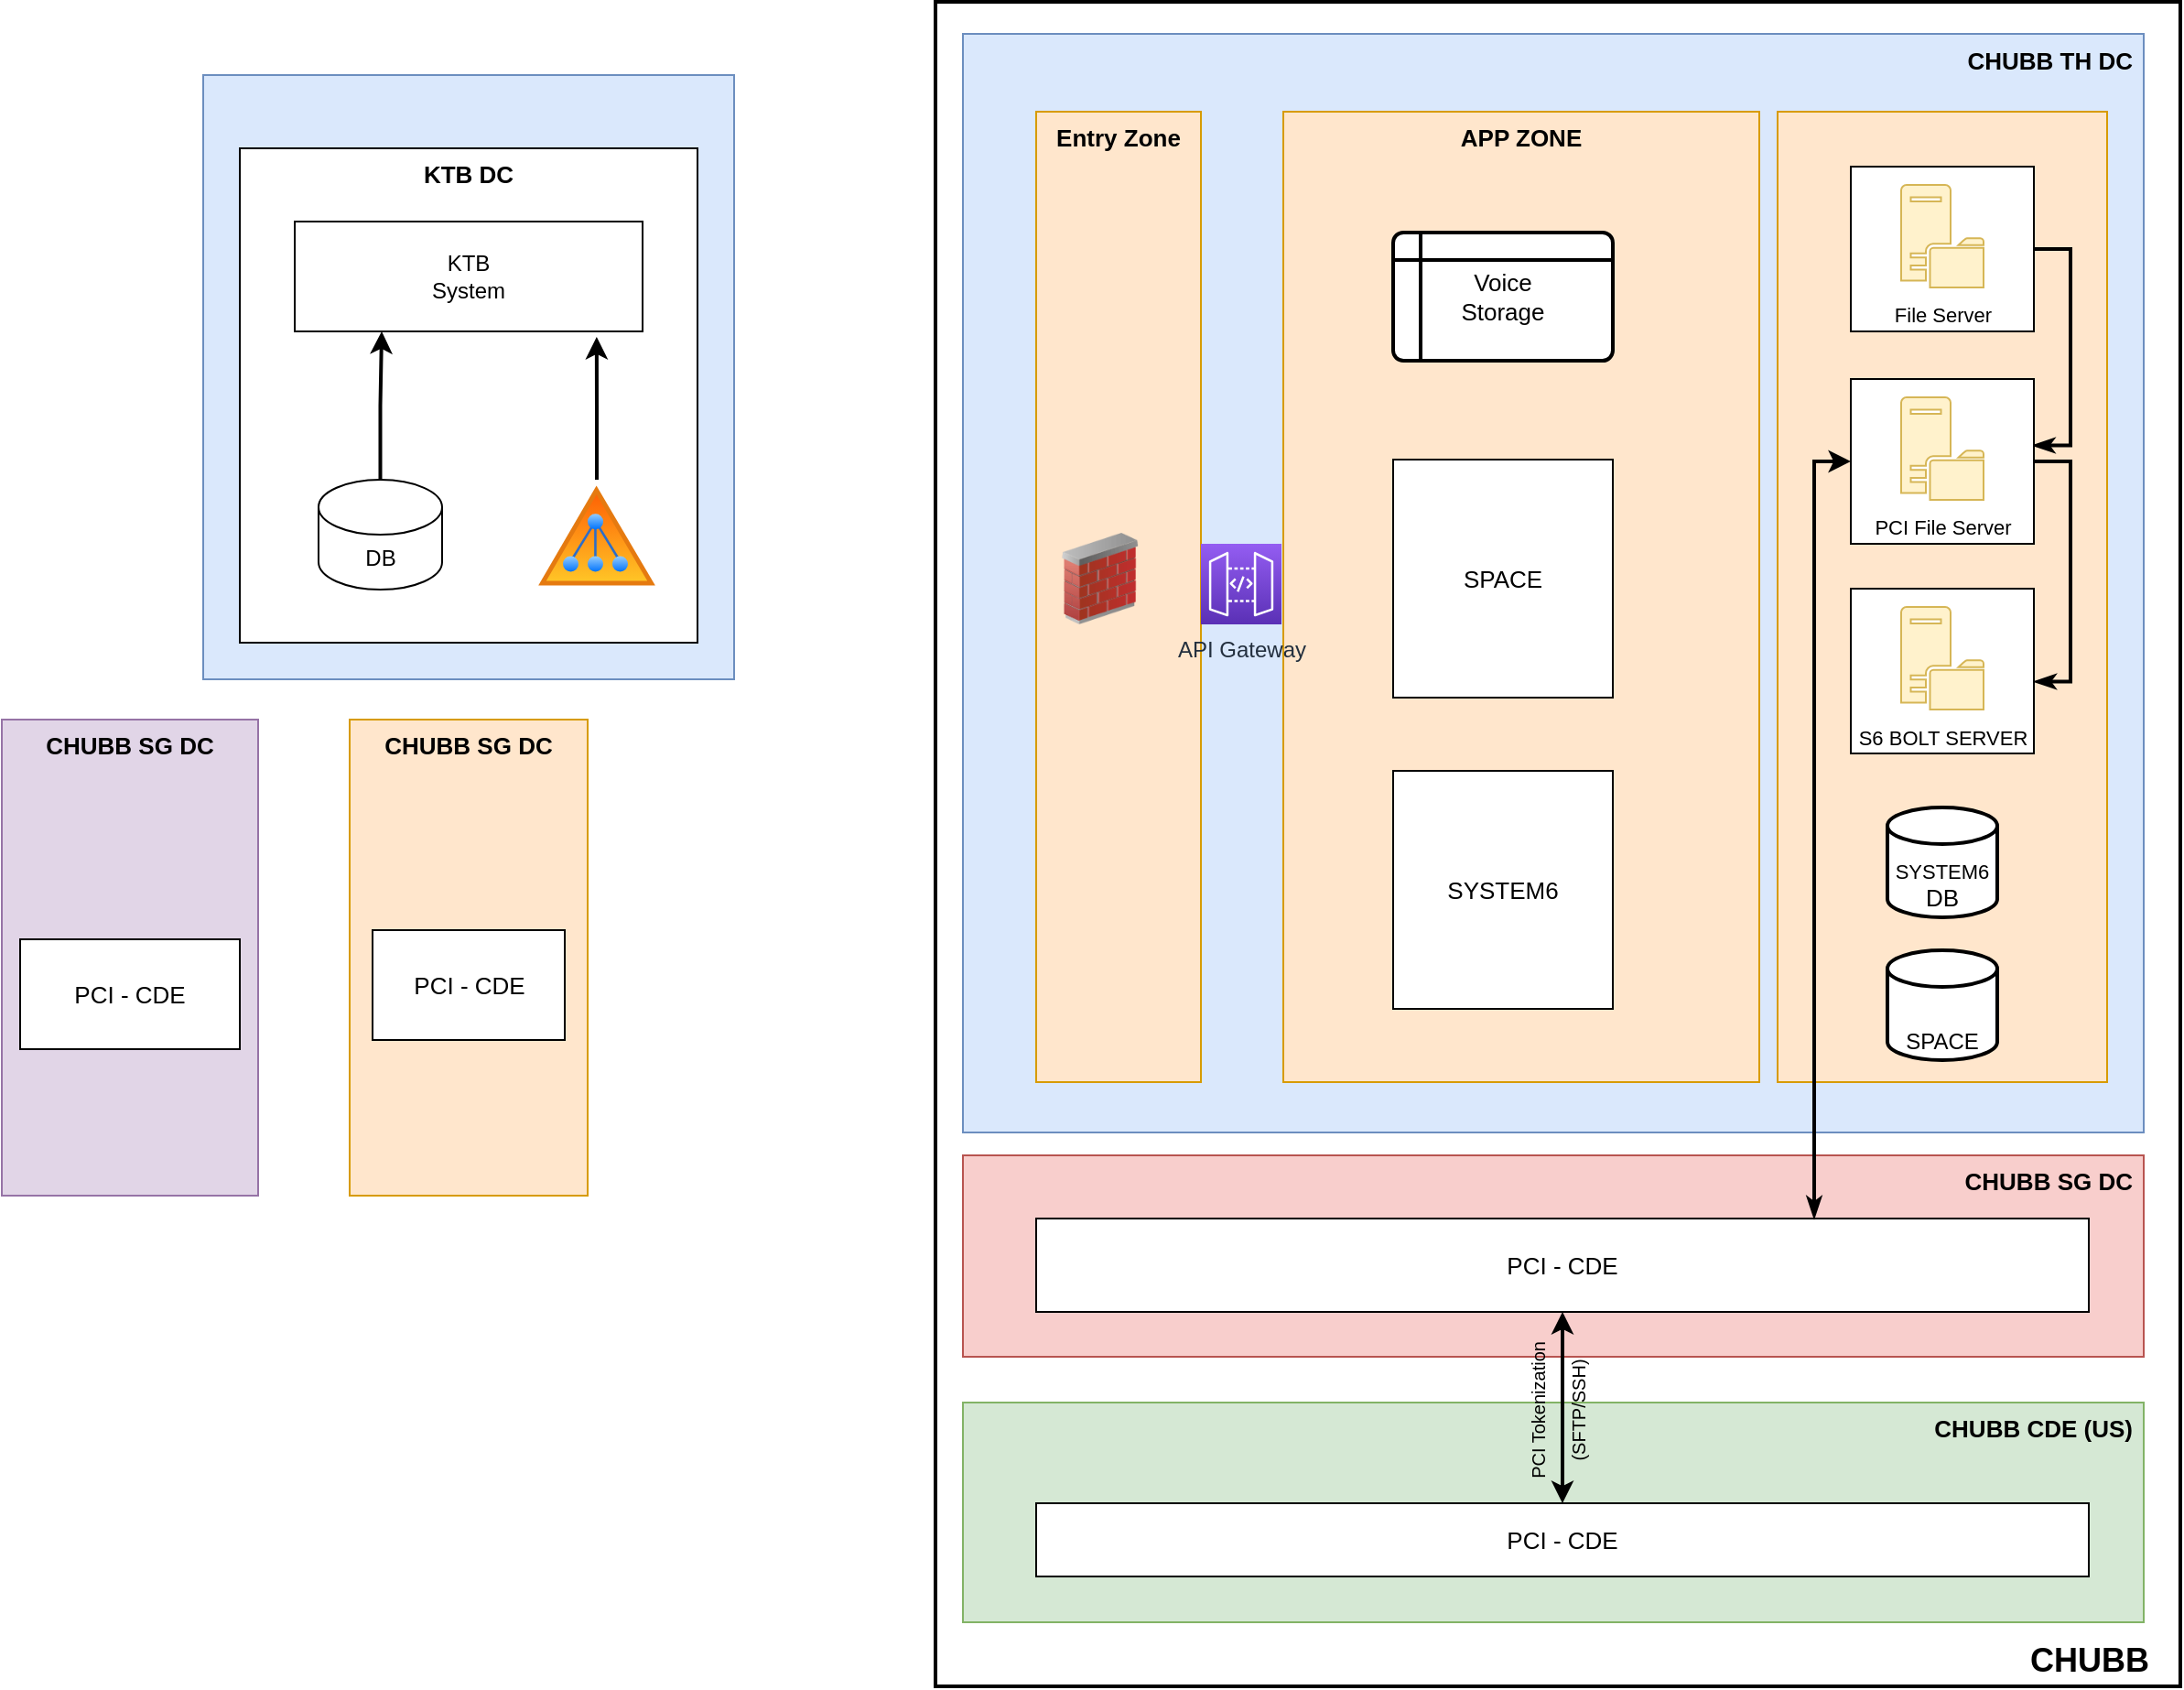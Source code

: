 <mxfile version="18.1.2" type="github">
  <diagram id="LbMPbOLTLOJZ_oI8mEUt" name="Page-1">
    <mxGraphModel dx="2523" dy="896" grid="1" gridSize="10" guides="1" tooltips="1" connect="1" arrows="1" fold="1" page="1" pageScale="1" pageWidth="850" pageHeight="1100" math="0" shadow="0">
      <root>
        <mxCell id="0" />
        <mxCell id="1" parent="0" />
        <mxCell id="60L3j7kGqlktmhBH0rx--8" value="" style="rounded=0;whiteSpace=wrap;html=1;fillColor=#dae8fc;strokeColor=#6c8ebf;" vertex="1" parent="1">
          <mxGeometry x="-120" y="280" width="290" height="330" as="geometry" />
        </mxCell>
        <mxCell id="60L3j7kGqlktmhBH0rx--2" value="KTB DC" style="rounded=0;whiteSpace=wrap;html=1;verticalAlign=top;fontStyle=1;fontSize=13;" vertex="1" parent="1">
          <mxGeometry x="-100" y="320" width="250" height="270" as="geometry" />
        </mxCell>
        <mxCell id="60L3j7kGqlktmhBH0rx--11" style="edgeStyle=orthogonalEdgeStyle;rounded=0;orthogonalLoop=1;jettySize=auto;html=1;entryX=0.25;entryY=1;entryDx=0;entryDy=0;fontSize=13;strokeWidth=2;" edge="1" parent="1" source="60L3j7kGqlktmhBH0rx--3" target="60L3j7kGqlktmhBH0rx--6">
          <mxGeometry relative="1" as="geometry" />
        </mxCell>
        <mxCell id="60L3j7kGqlktmhBH0rx--3" value="DB" style="shape=cylinder3;whiteSpace=wrap;html=1;boundedLbl=1;backgroundOutline=1;size=15;" vertex="1" parent="1">
          <mxGeometry x="-57" y="501" width="67.5" height="60" as="geometry" />
        </mxCell>
        <mxCell id="60L3j7kGqlktmhBH0rx--10" style="edgeStyle=orthogonalEdgeStyle;rounded=0;orthogonalLoop=1;jettySize=auto;html=1;entryX=0.868;entryY=1.05;entryDx=0;entryDy=0;entryPerimeter=0;fontSize=13;strokeWidth=2;" edge="1" parent="1" source="60L3j7kGqlktmhBH0rx--4" target="60L3j7kGqlktmhBH0rx--6">
          <mxGeometry relative="1" as="geometry" />
        </mxCell>
        <mxCell id="60L3j7kGqlktmhBH0rx--4" value="" style="aspect=fixed;perimeter=ellipsePerimeter;html=1;align=center;shadow=0;dashed=0;spacingTop=3;image;image=img/lib/active_directory/active_directory.svg;" vertex="1" parent="1">
          <mxGeometry x="60" y="501" width="70" height="59.5" as="geometry" />
        </mxCell>
        <mxCell id="60L3j7kGqlktmhBH0rx--6" value="KTB&lt;br&gt;System" style="rounded=0;whiteSpace=wrap;html=1;" vertex="1" parent="1">
          <mxGeometry x="-70" y="360" width="190" height="60" as="geometry" />
        </mxCell>
        <mxCell id="60L3j7kGqlktmhBH0rx--12" value="CHUBB" style="rounded=0;whiteSpace=wrap;html=1;fillColor=default;strokeColor=#000000;verticalAlign=bottom;align=right;fontStyle=1;spacingRight=15;fontSize=18;strokeWidth=2;" vertex="1" parent="1">
          <mxGeometry x="280" y="240" width="680" height="920" as="geometry" />
        </mxCell>
        <mxCell id="60L3j7kGqlktmhBH0rx--14" value="CHUBB TH DC" style="rounded=0;whiteSpace=wrap;html=1;verticalAlign=top;fontStyle=1;fontSize=13;fillColor=#dae8fc;strokeColor=#6c8ebf;align=right;spacingRight=4;" vertex="1" parent="1">
          <mxGeometry x="295" y="257.5" width="645" height="600" as="geometry" />
        </mxCell>
        <mxCell id="60L3j7kGqlktmhBH0rx--20" value="CHUBB SG DC" style="rounded=0;whiteSpace=wrap;html=1;verticalAlign=top;fontStyle=1;fontSize=13;fillColor=#e1d5e7;strokeColor=#9673a6;" vertex="1" parent="1">
          <mxGeometry x="-230" y="632" width="140" height="260" as="geometry" />
        </mxCell>
        <mxCell id="60L3j7kGqlktmhBH0rx--21" value="PCI - CDE" style="rounded=0;whiteSpace=wrap;html=1;fontSize=13;" vertex="1" parent="1">
          <mxGeometry x="-220" y="752" width="120" height="60" as="geometry" />
        </mxCell>
        <mxCell id="60L3j7kGqlktmhBH0rx--22" value="CHUBB SG DC" style="rounded=0;whiteSpace=wrap;html=1;verticalAlign=top;fontStyle=1;fontSize=13;fillColor=#ffe6cc;strokeColor=#d79b00;" vertex="1" parent="1">
          <mxGeometry x="-40" y="632" width="130" height="260" as="geometry" />
        </mxCell>
        <mxCell id="60L3j7kGqlktmhBH0rx--23" value="PCI - CDE" style="rounded=0;whiteSpace=wrap;html=1;fontSize=13;" vertex="1" parent="1">
          <mxGeometry x="-27.5" y="747" width="105" height="60" as="geometry" />
        </mxCell>
        <mxCell id="60L3j7kGqlktmhBH0rx--24" value="Entry Zone" style="rounded=0;whiteSpace=wrap;html=1;verticalAlign=top;fontStyle=1;fontSize=13;fillColor=#ffe6cc;strokeColor=#d79b00;" vertex="1" parent="1">
          <mxGeometry x="335" y="300" width="90" height="530" as="geometry" />
        </mxCell>
        <mxCell id="60L3j7kGqlktmhBH0rx--26" value="APP ZONE" style="rounded=0;whiteSpace=wrap;html=1;verticalAlign=top;fontStyle=1;fontSize=13;fillColor=#ffe6cc;strokeColor=#d79b00;" vertex="1" parent="1">
          <mxGeometry x="470" y="300" width="260" height="530" as="geometry" />
        </mxCell>
        <mxCell id="60L3j7kGqlktmhBH0rx--27" value="" style="image;html=1;image=img/lib/clip_art/networking/Firewall_02_128x128.png;fontSize=13;fillColor=default;" vertex="1" parent="1">
          <mxGeometry x="340" y="530" width="60" height="50" as="geometry" />
        </mxCell>
        <mxCell id="60L3j7kGqlktmhBH0rx--28" value="" style="rounded=0;whiteSpace=wrap;html=1;verticalAlign=top;fontStyle=1;fontSize=13;fillColor=#ffe6cc;strokeColor=#d79b00;" vertex="1" parent="1">
          <mxGeometry x="740" y="300" width="180" height="530" as="geometry" />
        </mxCell>
        <mxCell id="60L3j7kGqlktmhBH0rx--29" value="SPACE" style="rounded=0;whiteSpace=wrap;html=1;fontSize=13;fillColor=default;" vertex="1" parent="1">
          <mxGeometry x="530" y="490" width="120" height="130" as="geometry" />
        </mxCell>
        <mxCell id="60L3j7kGqlktmhBH0rx--31" value="Voice&lt;br&gt;Storage" style="shape=internalStorage;whiteSpace=wrap;html=1;dx=15;dy=15;rounded=1;arcSize=8;strokeWidth=2;fontSize=13;fillColor=default;" vertex="1" parent="1">
          <mxGeometry x="530" y="366" width="120" height="70" as="geometry" />
        </mxCell>
        <mxCell id="60L3j7kGqlktmhBH0rx--32" value="&lt;span style=&quot;font-size: 11px;&quot;&gt;SYSTEM6&lt;br&gt;&lt;/span&gt;DB" style="strokeWidth=2;html=1;shape=mxgraph.flowchart.database;whiteSpace=wrap;fontSize=13;fillColor=default;verticalAlign=bottom;" vertex="1" parent="1">
          <mxGeometry x="800" y="680" width="60" height="60" as="geometry" />
        </mxCell>
        <mxCell id="60L3j7kGqlktmhBH0rx--33" value="&lt;span style=&quot;font-size: 12px;&quot;&gt;SPACE&lt;/span&gt;" style="strokeWidth=2;html=1;shape=mxgraph.flowchart.database;whiteSpace=wrap;fontSize=13;fillColor=default;verticalAlign=bottom;" vertex="1" parent="1">
          <mxGeometry x="800" y="758" width="60" height="60" as="geometry" />
        </mxCell>
        <mxCell id="60L3j7kGqlktmhBH0rx--34" value="API Gateway" style="sketch=0;points=[[0,0,0],[0.25,0,0],[0.5,0,0],[0.75,0,0],[1,0,0],[0,1,0],[0.25,1,0],[0.5,1,0],[0.75,1,0],[1,1,0],[0,0.25,0],[0,0.5,0],[0,0.75,0],[1,0.25,0],[1,0.5,0],[1,0.75,0]];outlineConnect=0;fontColor=#232F3E;gradientColor=#945DF2;gradientDirection=north;fillColor=#5A30B5;strokeColor=#ffffff;dashed=0;verticalLabelPosition=bottom;verticalAlign=top;align=center;html=1;fontSize=12;fontStyle=0;aspect=fixed;shape=mxgraph.aws4.resourceIcon;resIcon=mxgraph.aws4.api_gateway;" vertex="1" parent="1">
          <mxGeometry x="425" y="536" width="44" height="44" as="geometry" />
        </mxCell>
        <mxCell id="60L3j7kGqlktmhBH0rx--37" value="SYSTEM6" style="rounded=0;whiteSpace=wrap;html=1;fontSize=13;fillColor=default;" vertex="1" parent="1">
          <mxGeometry x="530" y="660" width="120" height="130" as="geometry" />
        </mxCell>
        <mxCell id="60L3j7kGqlktmhBH0rx--41" value="CHUBB SG DC" style="rounded=0;whiteSpace=wrap;html=1;verticalAlign=top;fontStyle=1;fontSize=13;fillColor=#f8cecc;strokeColor=#b85450;align=right;spacingRight=4;" vertex="1" parent="1">
          <mxGeometry x="295" y="870" width="645" height="110" as="geometry" />
        </mxCell>
        <mxCell id="60L3j7kGqlktmhBH0rx--42" value="CHUBB CDE (US)" style="rounded=0;whiteSpace=wrap;html=1;verticalAlign=top;fontStyle=1;fontSize=13;fillColor=#d5e8d4;strokeColor=#82b366;align=right;spacingRight=4;" vertex="1" parent="1">
          <mxGeometry x="295" y="1005" width="645" height="120" as="geometry" />
        </mxCell>
        <mxCell id="60L3j7kGqlktmhBH0rx--43" value="PCI - CDE" style="rounded=0;whiteSpace=wrap;html=1;fontSize=13;fillColor=default;" vertex="1" parent="1">
          <mxGeometry x="335" y="904.5" width="575" height="51" as="geometry" />
        </mxCell>
        <mxCell id="60L3j7kGqlktmhBH0rx--46" style="edgeStyle=orthogonalEdgeStyle;rounded=0;orthogonalLoop=1;jettySize=auto;html=1;entryX=0.5;entryY=1;entryDx=0;entryDy=0;fontSize=18;strokeWidth=2;endArrow=classic;endFill=1;startArrow=classic;startFill=1;" edge="1" parent="1" source="60L3j7kGqlktmhBH0rx--45" target="60L3j7kGqlktmhBH0rx--43">
          <mxGeometry relative="1" as="geometry" />
        </mxCell>
        <mxCell id="60L3j7kGqlktmhBH0rx--48" value="&lt;font style=&quot;font-size: 10px;&quot;&gt;PCI Tokenization&lt;br&gt;(SFTP/SSH)&lt;/font&gt;" style="edgeLabel;html=1;align=center;verticalAlign=middle;resizable=0;points=[];fontSize=18;labelBackgroundColor=none;rotation=270;" vertex="1" connectable="0" parent="60L3j7kGqlktmhBH0rx--46">
          <mxGeometry x="0.127" y="-1" relative="1" as="geometry">
            <mxPoint x="-6" y="9" as="offset" />
          </mxGeometry>
        </mxCell>
        <mxCell id="60L3j7kGqlktmhBH0rx--45" value="PCI - CDE" style="rounded=0;whiteSpace=wrap;html=1;fontSize=13;fillColor=default;" vertex="1" parent="1">
          <mxGeometry x="335" y="1060" width="575" height="40" as="geometry" />
        </mxCell>
        <mxCell id="60L3j7kGqlktmhBH0rx--72" style="edgeStyle=orthogonalEdgeStyle;rounded=0;orthogonalLoop=1;jettySize=auto;html=1;entryX=0.993;entryY=0.403;entryDx=0;entryDy=0;entryPerimeter=0;fontSize=11;startArrow=none;startFill=0;endArrow=classicThin;endFill=1;strokeWidth=2;" edge="1" parent="1" source="60L3j7kGqlktmhBH0rx--56" target="60L3j7kGqlktmhBH0rx--58">
          <mxGeometry relative="1" as="geometry">
            <Array as="points">
              <mxPoint x="900" y="375" />
              <mxPoint x="900" y="482" />
            </Array>
          </mxGeometry>
        </mxCell>
        <mxCell id="60L3j7kGqlktmhBH0rx--56" value="" style="rounded=0;whiteSpace=wrap;html=1;labelBackgroundColor=default;fontSize=10;strokeColor=#000000;strokeWidth=1;fillColor=default;" vertex="1" parent="1">
          <mxGeometry x="780" y="330" width="100" height="90" as="geometry" />
        </mxCell>
        <mxCell id="60L3j7kGqlktmhBH0rx--57" value="&lt;font style=&quot;font-size: 11px;&quot;&gt;File Server&lt;/font&gt;" style="sketch=0;pointerEvents=1;shadow=0;dashed=0;html=1;strokeColor=#d6b656;fillColor=#fff2cc;labelPosition=center;verticalLabelPosition=bottom;verticalAlign=top;outlineConnect=0;align=center;shape=mxgraph.office.servers.file_server;fontSize=13;" vertex="1" parent="1">
          <mxGeometry x="807.5" y="340" width="45" height="56" as="geometry" />
        </mxCell>
        <mxCell id="60L3j7kGqlktmhBH0rx--69" style="edgeStyle=orthogonalEdgeStyle;rounded=0;orthogonalLoop=1;jettySize=auto;html=1;entryX=1;entryY=0.564;entryDx=0;entryDy=0;entryPerimeter=0;fontSize=11;startArrow=none;startFill=0;endArrow=classicThin;endFill=1;strokeWidth=2;" edge="1" parent="1" source="60L3j7kGqlktmhBH0rx--58" target="60L3j7kGqlktmhBH0rx--60">
          <mxGeometry relative="1" as="geometry">
            <Array as="points">
              <mxPoint x="900" y="491" />
              <mxPoint x="900" y="611" />
            </Array>
          </mxGeometry>
        </mxCell>
        <mxCell id="60L3j7kGqlktmhBH0rx--71" style="edgeStyle=orthogonalEdgeStyle;rounded=0;orthogonalLoop=1;jettySize=auto;html=1;fontSize=11;startArrow=classic;startFill=1;endArrow=classicThin;endFill=1;strokeWidth=2;" edge="1" parent="1" source="60L3j7kGqlktmhBH0rx--58" target="60L3j7kGqlktmhBH0rx--43">
          <mxGeometry relative="1" as="geometry">
            <Array as="points">
              <mxPoint x="760" y="491" />
            </Array>
          </mxGeometry>
        </mxCell>
        <mxCell id="60L3j7kGqlktmhBH0rx--58" value="" style="rounded=0;whiteSpace=wrap;html=1;labelBackgroundColor=default;fontSize=10;strokeColor=#000000;strokeWidth=1;fillColor=default;" vertex="1" parent="1">
          <mxGeometry x="780" y="446" width="100" height="90" as="geometry" />
        </mxCell>
        <mxCell id="60L3j7kGqlktmhBH0rx--59" value="&lt;font style=&quot;font-size: 11px;&quot;&gt;PCI File Server&lt;/font&gt;" style="sketch=0;pointerEvents=1;shadow=0;dashed=0;html=1;strokeColor=#d6b656;fillColor=#fff2cc;labelPosition=center;verticalLabelPosition=bottom;verticalAlign=top;outlineConnect=0;align=center;shape=mxgraph.office.servers.file_server;fontSize=13;" vertex="1" parent="1">
          <mxGeometry x="807.5" y="456" width="45" height="56" as="geometry" />
        </mxCell>
        <mxCell id="60L3j7kGqlktmhBH0rx--60" value="" style="rounded=0;whiteSpace=wrap;html=1;labelBackgroundColor=default;fontSize=10;strokeColor=#000000;strokeWidth=1;fillColor=default;" vertex="1" parent="1">
          <mxGeometry x="780" y="560.5" width="100" height="90" as="geometry" />
        </mxCell>
        <mxCell id="60L3j7kGqlktmhBH0rx--61" value="&lt;font style=&quot;font-size: 11px;&quot;&gt;S6 BOLT SERVER&lt;/font&gt;" style="sketch=0;pointerEvents=1;shadow=0;dashed=0;html=1;strokeColor=#d6b656;fillColor=#fff2cc;labelPosition=center;verticalLabelPosition=bottom;verticalAlign=top;outlineConnect=0;align=center;shape=mxgraph.office.servers.file_server;fontSize=13;" vertex="1" parent="1">
          <mxGeometry x="807.5" y="570.5" width="45" height="56" as="geometry" />
        </mxCell>
      </root>
    </mxGraphModel>
  </diagram>
</mxfile>
